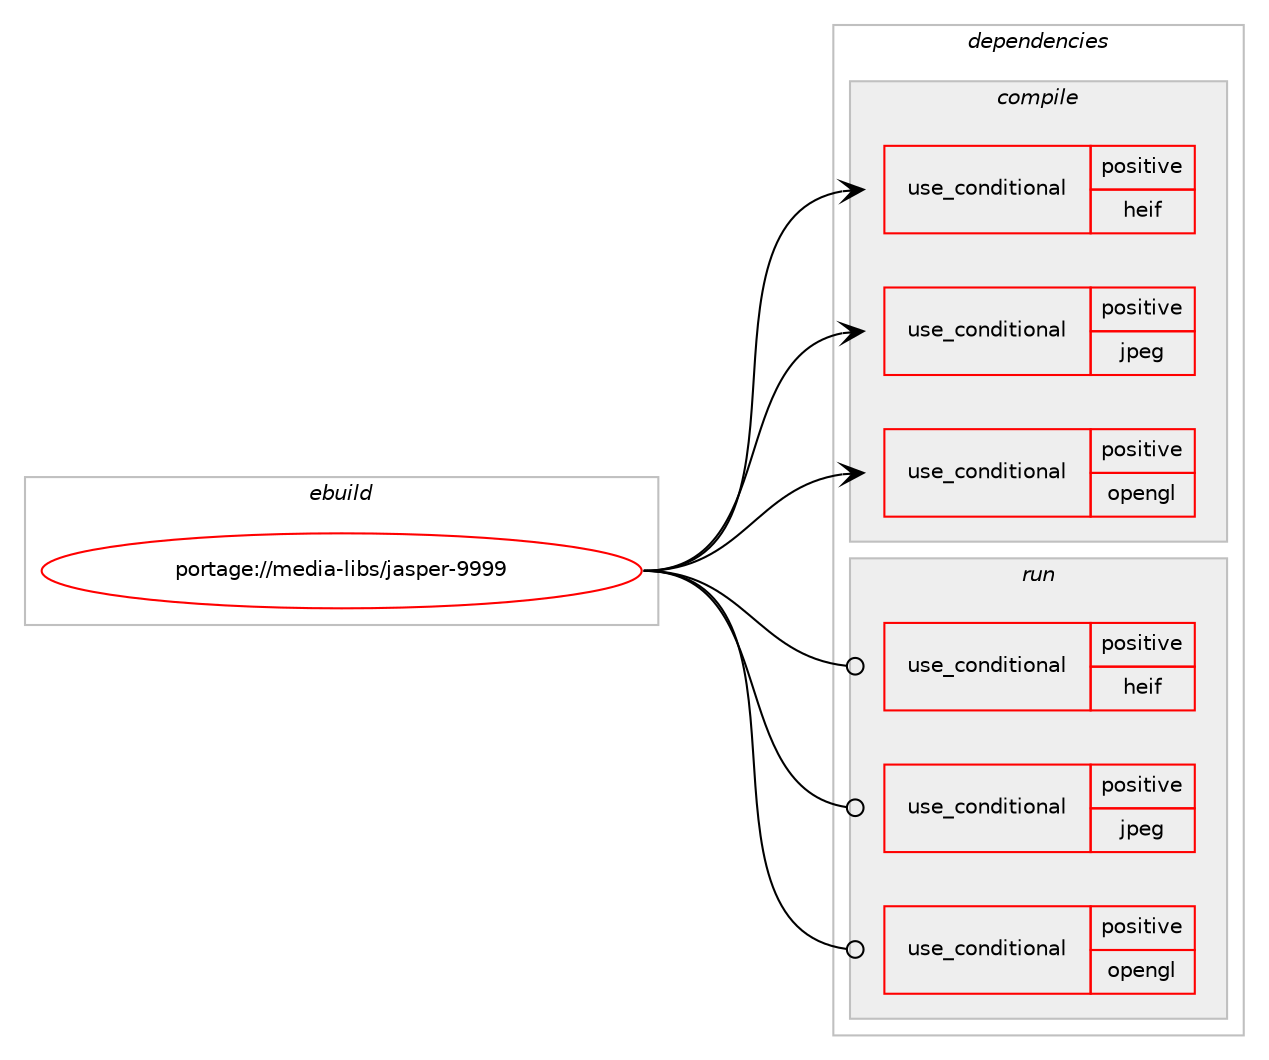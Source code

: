 digraph prolog {

# *************
# Graph options
# *************

newrank=true;
concentrate=true;
compound=true;
graph [rankdir=LR,fontname=Helvetica,fontsize=10,ranksep=1.5];#, ranksep=2.5, nodesep=0.2];
edge  [arrowhead=vee];
node  [fontname=Helvetica,fontsize=10];

# **********
# The ebuild
# **********

subgraph cluster_leftcol {
color=gray;
rank=same;
label=<<i>ebuild</i>>;
id [label="portage://media-libs/jasper-9999", color=red, width=4, href="../media-libs/jasper-9999.svg"];
}

# ****************
# The dependencies
# ****************

subgraph cluster_midcol {
color=gray;
label=<<i>dependencies</i>>;
subgraph cluster_compile {
fillcolor="#eeeeee";
style=filled;
label=<<i>compile</i>>;
subgraph cond73559 {
dependency155173 [label=<<TABLE BORDER="0" CELLBORDER="1" CELLSPACING="0" CELLPADDING="4"><TR><TD ROWSPAN="3" CELLPADDING="10">use_conditional</TD></TR><TR><TD>positive</TD></TR><TR><TD>heif</TD></TR></TABLE>>, shape=none, color=red];
# *** BEGIN UNKNOWN DEPENDENCY TYPE (TODO) ***
# dependency155173 -> package_dependency(portage://media-libs/jasper-9999,install,no,media-libs,libheif,none,[,,],any_same_slot,[])
# *** END UNKNOWN DEPENDENCY TYPE (TODO) ***

}
id:e -> dependency155173:w [weight=20,style="solid",arrowhead="vee"];
subgraph cond73560 {
dependency155174 [label=<<TABLE BORDER="0" CELLBORDER="1" CELLSPACING="0" CELLPADDING="4"><TR><TD ROWSPAN="3" CELLPADDING="10">use_conditional</TD></TR><TR><TD>positive</TD></TR><TR><TD>jpeg</TD></TR></TABLE>>, shape=none, color=red];
# *** BEGIN UNKNOWN DEPENDENCY TYPE (TODO) ***
# dependency155174 -> package_dependency(portage://media-libs/jasper-9999,install,no,media-libs,libjpeg-turbo,none,[,,],any_same_slot,[])
# *** END UNKNOWN DEPENDENCY TYPE (TODO) ***

}
id:e -> dependency155174:w [weight=20,style="solid",arrowhead="vee"];
subgraph cond73561 {
dependency155175 [label=<<TABLE BORDER="0" CELLBORDER="1" CELLSPACING="0" CELLPADDING="4"><TR><TD ROWSPAN="3" CELLPADDING="10">use_conditional</TD></TR><TR><TD>positive</TD></TR><TR><TD>opengl</TD></TR></TABLE>>, shape=none, color=red];
# *** BEGIN UNKNOWN DEPENDENCY TYPE (TODO) ***
# dependency155175 -> package_dependency(portage://media-libs/jasper-9999,install,no,media-libs,freeglut,none,[,,],[],[])
# *** END UNKNOWN DEPENDENCY TYPE (TODO) ***

# *** BEGIN UNKNOWN DEPENDENCY TYPE (TODO) ***
# dependency155175 -> package_dependency(portage://media-libs/jasper-9999,install,no,virtual,opengl,none,[,,],[],[])
# *** END UNKNOWN DEPENDENCY TYPE (TODO) ***

# *** BEGIN UNKNOWN DEPENDENCY TYPE (TODO) ***
# dependency155175 -> package_dependency(portage://media-libs/jasper-9999,install,no,virtual,glu,none,[,,],[],[])
# *** END UNKNOWN DEPENDENCY TYPE (TODO) ***

}
id:e -> dependency155175:w [weight=20,style="solid",arrowhead="vee"];
}
subgraph cluster_compileandrun {
fillcolor="#eeeeee";
style=filled;
label=<<i>compile and run</i>>;
}
subgraph cluster_run {
fillcolor="#eeeeee";
style=filled;
label=<<i>run</i>>;
subgraph cond73562 {
dependency155176 [label=<<TABLE BORDER="0" CELLBORDER="1" CELLSPACING="0" CELLPADDING="4"><TR><TD ROWSPAN="3" CELLPADDING="10">use_conditional</TD></TR><TR><TD>positive</TD></TR><TR><TD>heif</TD></TR></TABLE>>, shape=none, color=red];
# *** BEGIN UNKNOWN DEPENDENCY TYPE (TODO) ***
# dependency155176 -> package_dependency(portage://media-libs/jasper-9999,run,no,media-libs,libheif,none,[,,],any_same_slot,[])
# *** END UNKNOWN DEPENDENCY TYPE (TODO) ***

}
id:e -> dependency155176:w [weight=20,style="solid",arrowhead="odot"];
subgraph cond73563 {
dependency155177 [label=<<TABLE BORDER="0" CELLBORDER="1" CELLSPACING="0" CELLPADDING="4"><TR><TD ROWSPAN="3" CELLPADDING="10">use_conditional</TD></TR><TR><TD>positive</TD></TR><TR><TD>jpeg</TD></TR></TABLE>>, shape=none, color=red];
# *** BEGIN UNKNOWN DEPENDENCY TYPE (TODO) ***
# dependency155177 -> package_dependency(portage://media-libs/jasper-9999,run,no,media-libs,libjpeg-turbo,none,[,,],any_same_slot,[])
# *** END UNKNOWN DEPENDENCY TYPE (TODO) ***

}
id:e -> dependency155177:w [weight=20,style="solid",arrowhead="odot"];
subgraph cond73564 {
dependency155178 [label=<<TABLE BORDER="0" CELLBORDER="1" CELLSPACING="0" CELLPADDING="4"><TR><TD ROWSPAN="3" CELLPADDING="10">use_conditional</TD></TR><TR><TD>positive</TD></TR><TR><TD>opengl</TD></TR></TABLE>>, shape=none, color=red];
# *** BEGIN UNKNOWN DEPENDENCY TYPE (TODO) ***
# dependency155178 -> package_dependency(portage://media-libs/jasper-9999,run,no,media-libs,freeglut,none,[,,],[],[])
# *** END UNKNOWN DEPENDENCY TYPE (TODO) ***

# *** BEGIN UNKNOWN DEPENDENCY TYPE (TODO) ***
# dependency155178 -> package_dependency(portage://media-libs/jasper-9999,run,no,virtual,opengl,none,[,,],[],[])
# *** END UNKNOWN DEPENDENCY TYPE (TODO) ***

# *** BEGIN UNKNOWN DEPENDENCY TYPE (TODO) ***
# dependency155178 -> package_dependency(portage://media-libs/jasper-9999,run,no,virtual,glu,none,[,,],[],[])
# *** END UNKNOWN DEPENDENCY TYPE (TODO) ***

}
id:e -> dependency155178:w [weight=20,style="solid",arrowhead="odot"];
}
}

# **************
# The candidates
# **************

subgraph cluster_choices {
rank=same;
color=gray;
label=<<i>candidates</i>>;

}

}

